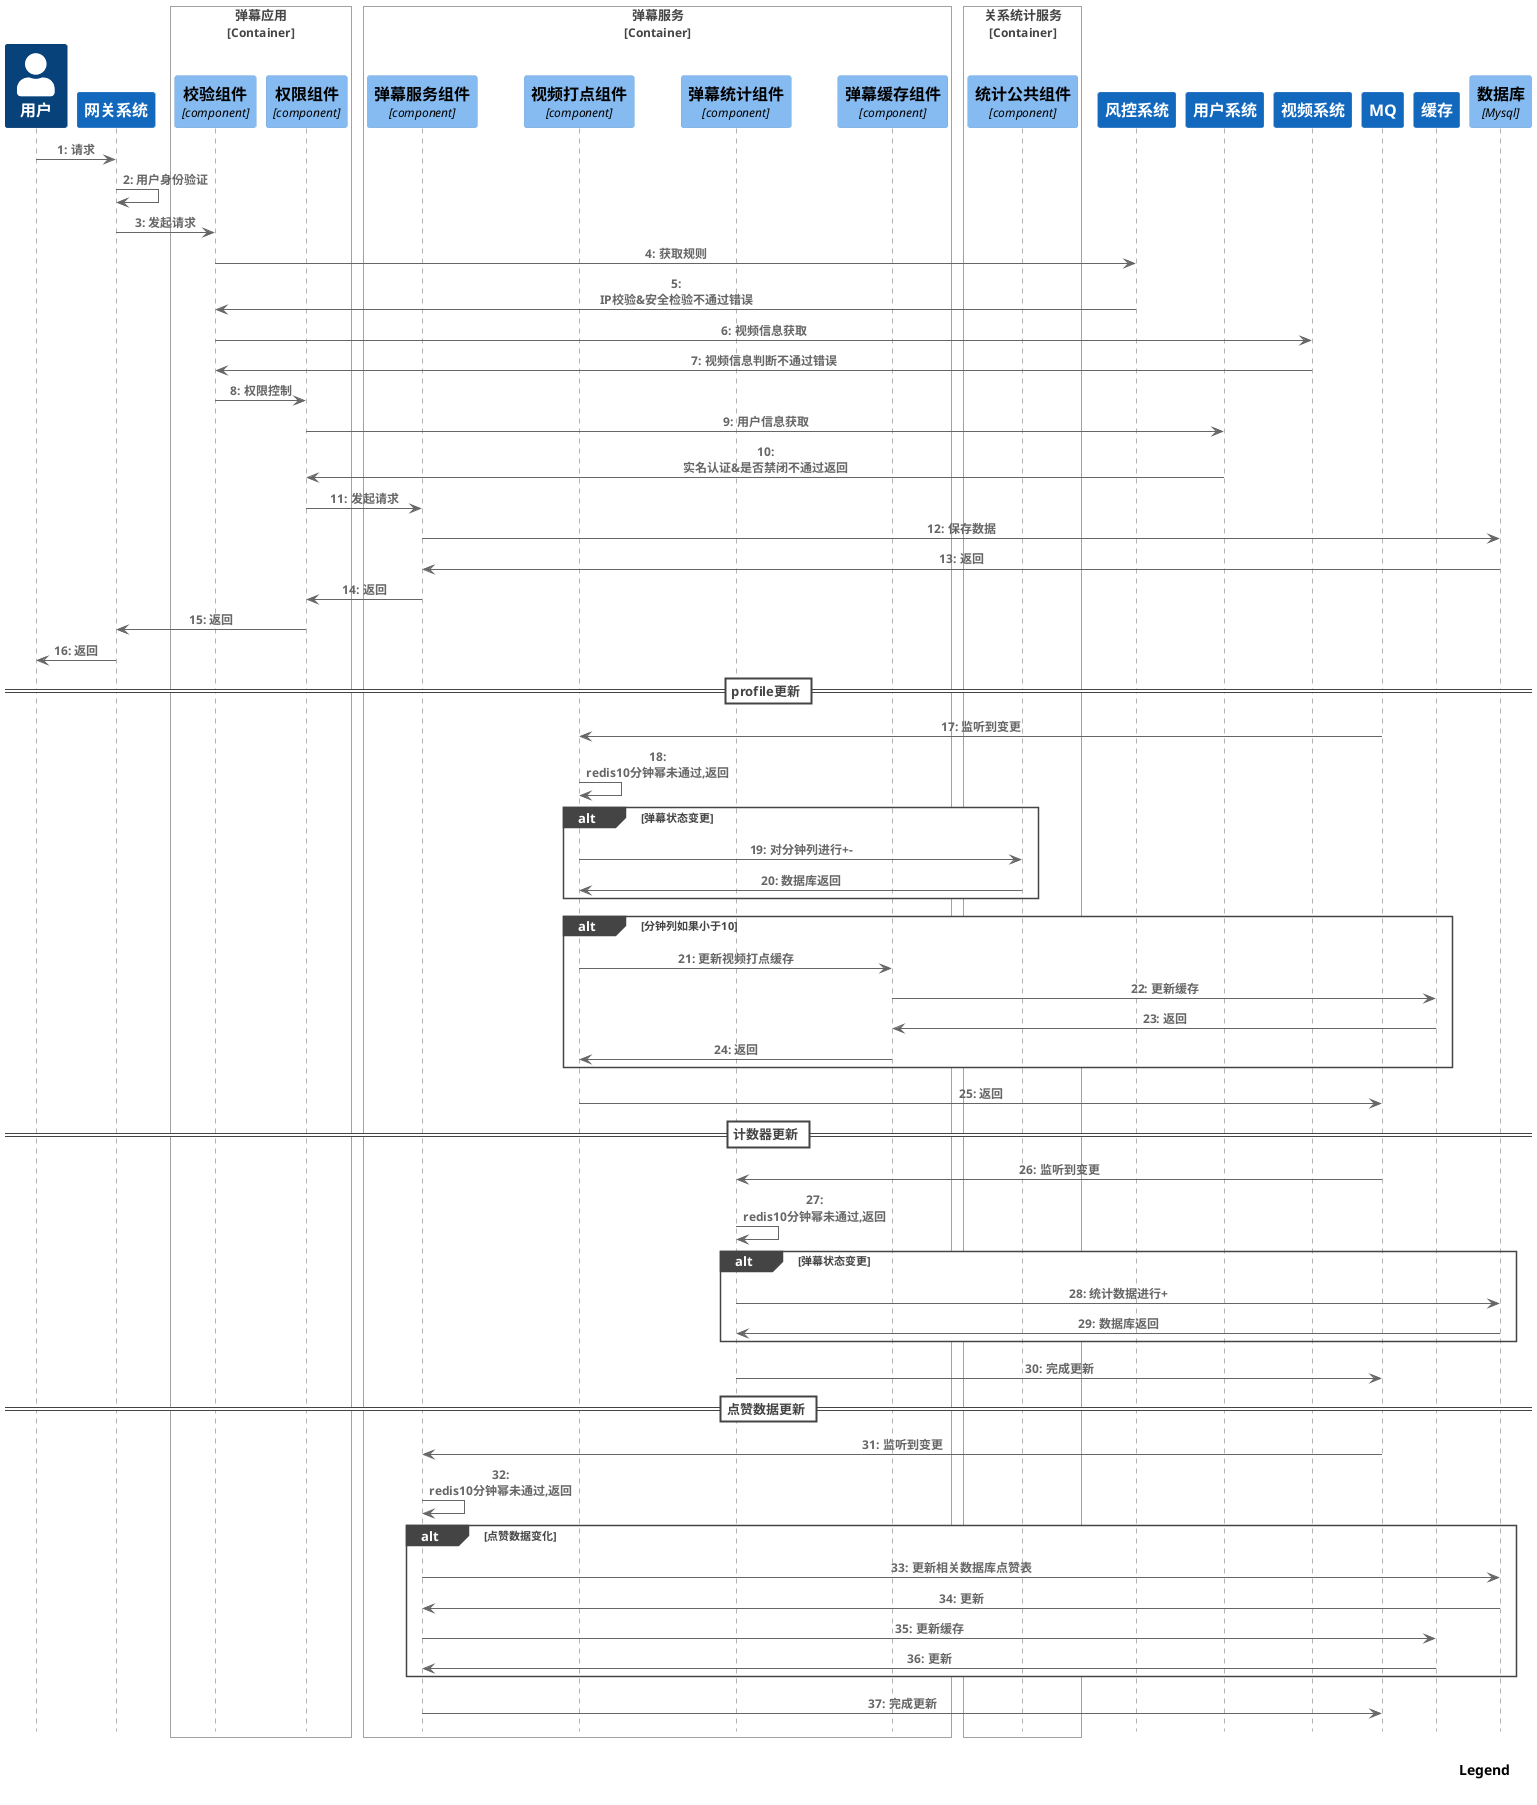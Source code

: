 @startuml
!include <C4/C4_Sequence>
SHOW_INDEX()
SHOW_LEGEND()

Person(user, "用户")
System(gateway,"网关系统")

Rel(user, gateway, "请求")
Rel(gateway, gateway, "用户身份验证")

Container_Boundary(barrageFacade, "弹幕应用")
    Component(checkComponent, "校验组件", "component", "IP校验&安全检验")
    Component(authComponent, "权限组件", "component", "用户权限检验")
Boundary_End()

Container_Boundary(barrageService, "弹幕服务")
    Component(barrageComponent, "弹幕服务组件", "component", "弹幕服务组件")
    Component(profileComponent, "视频打点组件", "component", "视频打点组件")
    Component(barrageStatComponent, "弹幕统计组件", "component", "统计组件")
    Component(cacheComponent, "弹幕缓存组件", "component", "缓存组件")
Boundary_End()

Container_Boundary(relationService, "关系统计服务")
    Component(statComponent, "统计公共组件", "component", "统计公共组件")
Boundary_End()
System(security,"风控系统")
System(userSystem,"用户系统")
System(videoSystem,"视频系统")
System(rocketmq,"MQ")
System(redis,"缓存","redis")
ComponentDb(db, "数据库", "Mysql")

Rel(gateway, checkComponent, "发起请求")

Rel(checkComponent, security, "获取规则")
Rel(security,checkComponent, "IP校验&安全检验不通过错误")

Rel(checkComponent, videoSystem, "视频信息获取")
Rel(videoSystem,checkComponent, "视频信息判断不通过错误")
Rel(checkComponent, authComponent, "权限控制")
Rel(authComponent, userSystem, "用户信息获取")
Rel(userSystem,authComponent, "实名认证&是否禁闭不通过返回")

Rel(authComponent, barrageComponent, "发起请求")
Rel(barrageComponent, db, "保存数据")
Rel(db, barrageComponent, "返回")
Rel(barrageComponent, authComponent, "返回")
Rel(authComponent, gateway, "返回")
Rel(gateway, user, "返回")

== profile更新 ==
Rel(rocketmq, profileComponent, "监听到变更")
Rel(profileComponent, profileComponent, "redis10分钟幂未通过,返回")
alt 弹幕状态变更
  Rel(profileComponent, statComponent, "对分钟列进行+-")
  Rel(statComponent, profileComponent, "数据库返回")
end
alt 分钟列如果小于10
Rel(profileComponent, cacheComponent, "更新视频打点缓存")
Rel(cacheComponent, redis, "更新缓存")
Rel(redis, cacheComponent, "返回")
Rel(cacheComponent, profileComponent, "返回")
end
Rel(profileComponent, rocketmq, "返回")


== 计数器更新 ==
Rel(rocketmq, barrageStatComponent, "监听到变更")
Rel(barrageStatComponent, barrageStatComponent, "redis10分钟幂未通过,返回")
alt 弹幕状态变更
  Rel(barrageStatComponent, db, "统计数据进行+")
  Rel(db, barrageStatComponent, "数据库返回")
end
Rel(barrageStatComponent, rocketmq, "完成更新")

== 点赞数据更新 ==
Rel(rocketmq, barrageComponent, "监听到变更")
Rel(barrageComponent, barrageComponent, "redis10分钟幂未通过,返回")
alt 点赞数据变化
  Rel(barrageComponent, db, "更新相关数据库点赞表")
  Rel(db, barrageComponent, "更新")
  Rel(barrageComponent, redis, "更新缓存")
  Rel(redis, barrageComponent, "更新")
end
Rel(barrageComponent, rocketmq, "完成更新")
@enduml

